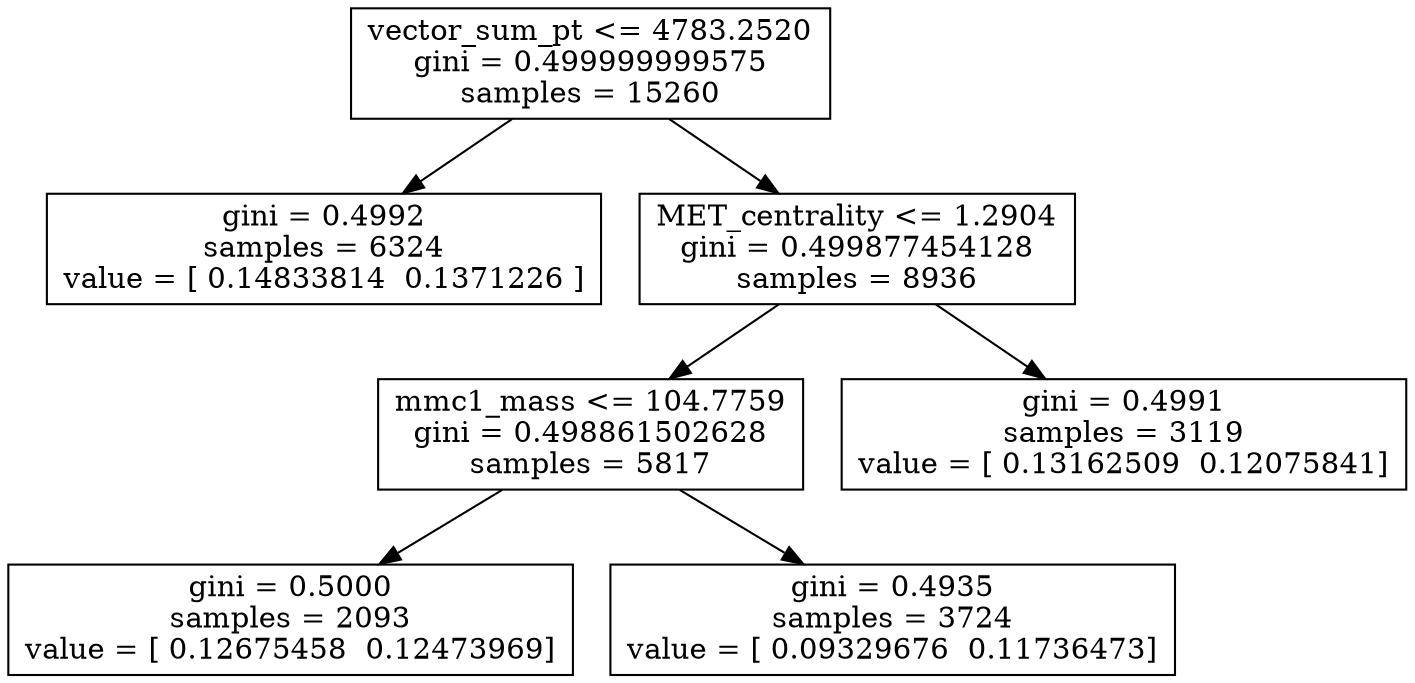 digraph Tree {
0 [label="vector_sum_pt <= 4783.2520\ngini = 0.499999999575\nsamples = 15260", shape="box"] ;
1 [label="gini = 0.4992\nsamples = 6324\nvalue = [ 0.14833814  0.1371226 ]", shape="box"] ;
0 -> 1 ;
2 [label="MET_centrality <= 1.2904\ngini = 0.499877454128\nsamples = 8936", shape="box"] ;
0 -> 2 ;
3 [label="mmc1_mass <= 104.7759\ngini = 0.498861502628\nsamples = 5817", shape="box"] ;
2 -> 3 ;
4 [label="gini = 0.5000\nsamples = 2093\nvalue = [ 0.12675458  0.12473969]", shape="box"] ;
3 -> 4 ;
5 [label="gini = 0.4935\nsamples = 3724\nvalue = [ 0.09329676  0.11736473]", shape="box"] ;
3 -> 5 ;
6 [label="gini = 0.4991\nsamples = 3119\nvalue = [ 0.13162509  0.12075841]", shape="box"] ;
2 -> 6 ;
}